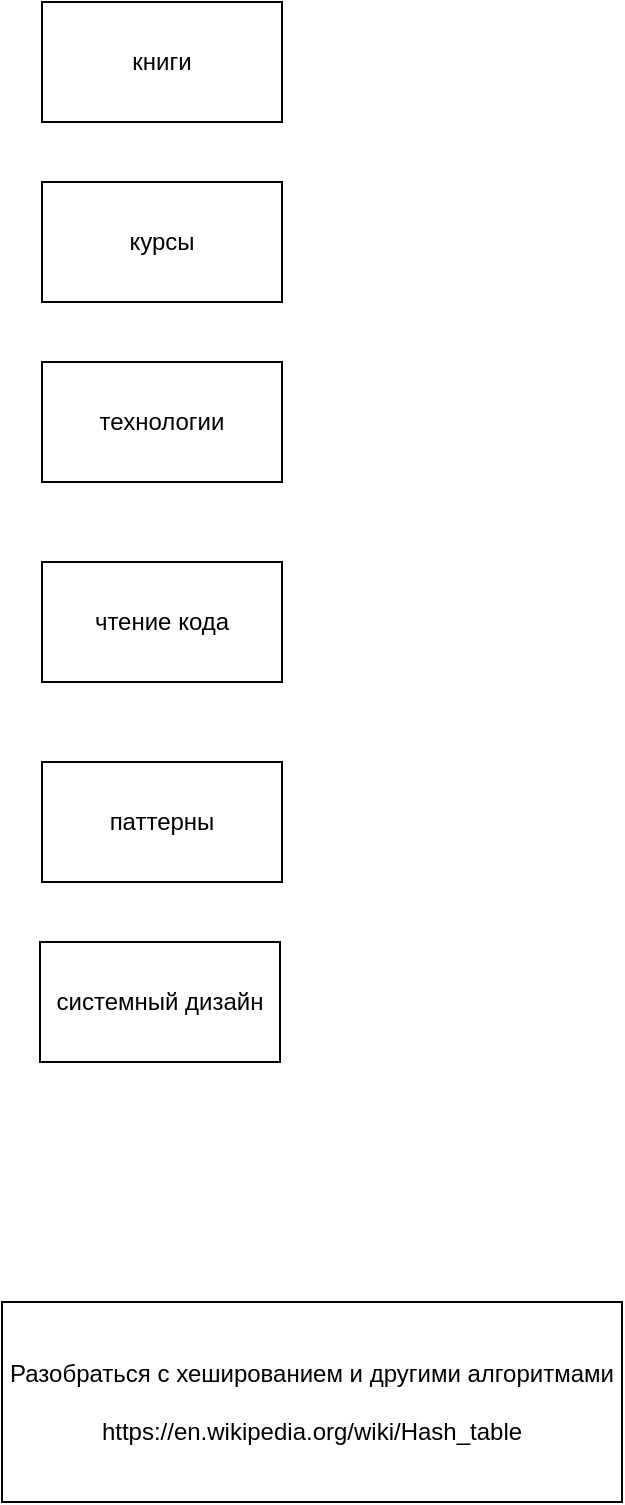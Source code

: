 <mxfile version="23.1.4" type="github">
  <diagram name="Page-1" id="uOqIbfHZlr_ntTDndwdY">
    <mxGraphModel dx="1450" dy="799" grid="1" gridSize="10" guides="1" tooltips="1" connect="1" arrows="1" fold="1" page="1" pageScale="1" pageWidth="850" pageHeight="1100" math="0" shadow="0">
      <root>
        <mxCell id="0" />
        <mxCell id="1" parent="0" />
        <mxCell id="NV8SNw23Hj2y41TBkfal-1" value="книги&lt;br&gt;" style="rounded=0;whiteSpace=wrap;html=1;" vertex="1" parent="1">
          <mxGeometry x="30" y="50" width="120" height="60" as="geometry" />
        </mxCell>
        <mxCell id="NV8SNw23Hj2y41TBkfal-2" value="курсы" style="rounded=0;whiteSpace=wrap;html=1;" vertex="1" parent="1">
          <mxGeometry x="30" y="140" width="120" height="60" as="geometry" />
        </mxCell>
        <mxCell id="NV8SNw23Hj2y41TBkfal-3" value="технологии" style="rounded=0;whiteSpace=wrap;html=1;" vertex="1" parent="1">
          <mxGeometry x="30" y="230" width="120" height="60" as="geometry" />
        </mxCell>
        <mxCell id="NV8SNw23Hj2y41TBkfal-4" value="чтение кода" style="rounded=0;whiteSpace=wrap;html=1;" vertex="1" parent="1">
          <mxGeometry x="30" y="330" width="120" height="60" as="geometry" />
        </mxCell>
        <mxCell id="NV8SNw23Hj2y41TBkfal-5" value="паттерны" style="rounded=0;whiteSpace=wrap;html=1;" vertex="1" parent="1">
          <mxGeometry x="30" y="430" width="120" height="60" as="geometry" />
        </mxCell>
        <mxCell id="NV8SNw23Hj2y41TBkfal-6" value="системный дизайн" style="rounded=0;whiteSpace=wrap;html=1;" vertex="1" parent="1">
          <mxGeometry x="29" y="520" width="120" height="60" as="geometry" />
        </mxCell>
        <mxCell id="NV8SNw23Hj2y41TBkfal-7" value="Разобраться с хешированием и другими алгоритмами&lt;br&gt;&lt;br&gt;https://en.wikipedia.org/wiki/Hash_table" style="rounded=0;whiteSpace=wrap;html=1;" vertex="1" parent="1">
          <mxGeometry x="10" y="700" width="310" height="100" as="geometry" />
        </mxCell>
      </root>
    </mxGraphModel>
  </diagram>
</mxfile>
